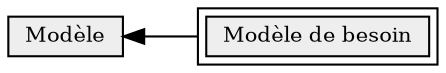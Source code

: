 digraph a {
size="8,20";
rankdir=LR;
node [height=0 style="filled", shape="box", font="Helvetica-Bold", fontsize="10", color="#00000"];
"Modèle" -> "Modèle_de_besoin" [dir=back];
"Modèle" [URL="http://smw.learning-socle.org/index.php/Cat%C3%A9gorie:Mod%C3%A8le",peripheries=1,label="Modèle",fillcolor="#EEEEEE"];
"Modèle_de_besoin" [URL="http://smw.learning-socle.org/index.php/Cat%C3%A9gorie:Mod%C3%A8le_de_besoin",peripheries=2,label="Modèle de besoin",fillcolor="#EEEEEE"];
}
